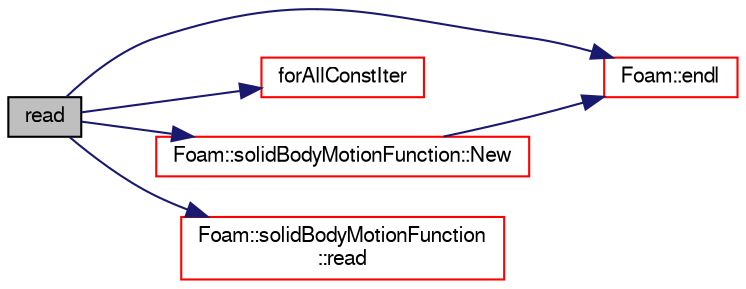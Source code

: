 digraph "read"
{
  bgcolor="transparent";
  edge [fontname="FreeSans",fontsize="10",labelfontname="FreeSans",labelfontsize="10"];
  node [fontname="FreeSans",fontsize="10",shape=record];
  rankdir="LR";
  Node624 [label="read",height=0.2,width=0.4,color="black", fillcolor="grey75", style="filled", fontcolor="black"];
  Node624 -> Node625 [color="midnightblue",fontsize="10",style="solid",fontname="FreeSans"];
  Node625 [label="Foam::endl",height=0.2,width=0.4,color="red",URL="$a21124.html#a2db8fe02a0d3909e9351bb4275b23ce4",tooltip="Add newline and flush stream. "];
  Node624 -> Node627 [color="midnightblue",fontsize="10",style="solid",fontname="FreeSans"];
  Node627 [label="forAllConstIter",height=0.2,width=0.4,color="red",URL="$a38141.html#ae21e2836509b0fa7f7cedf6493b11b09"];
  Node624 -> Node927 [color="midnightblue",fontsize="10",style="solid",fontname="FreeSans"];
  Node927 [label="Foam::solidBodyMotionFunction::New",height=0.2,width=0.4,color="red",URL="$a21410.html#a3aad0a32d707fd7d2bf02f52b6e7f307",tooltip="Select constructed from the SBMFCoeffs dictionary and Time. "];
  Node927 -> Node625 [color="midnightblue",fontsize="10",style="solid",fontname="FreeSans"];
  Node624 -> Node928 [color="midnightblue",fontsize="10",style="solid",fontname="FreeSans"];
  Node928 [label="Foam::solidBodyMotionFunction\l::read",height=0.2,width=0.4,color="red",URL="$a21410.html#abd55f4bae5a7d1d58dbe7d6f7f58901a",tooltip="Update properties from given dictionary. "];
}
